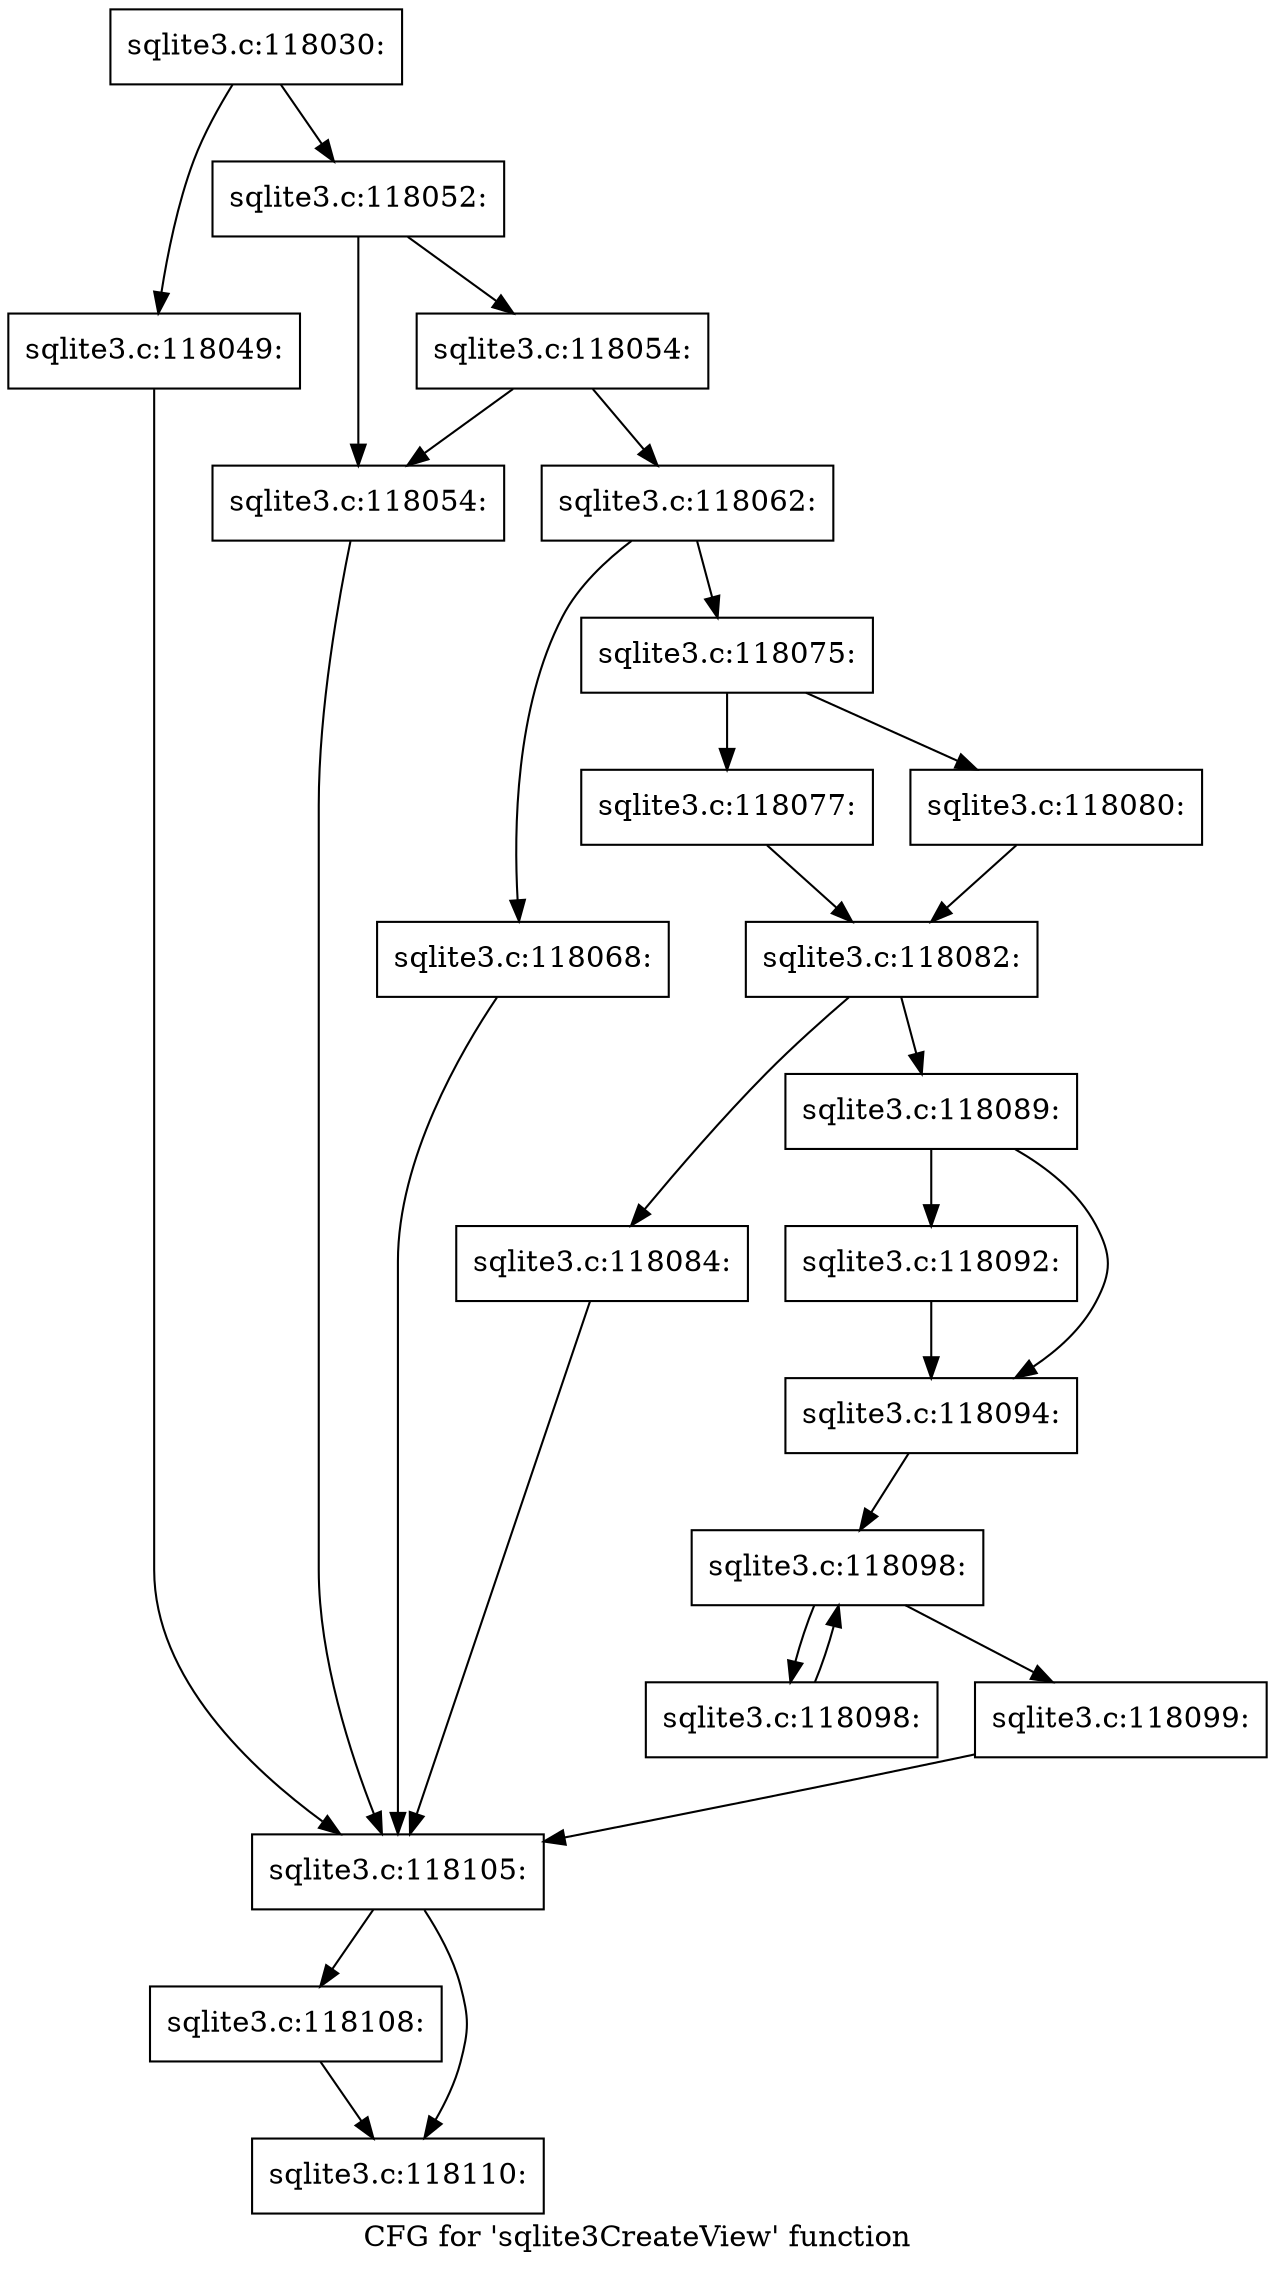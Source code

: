 digraph "CFG for 'sqlite3CreateView' function" {
	label="CFG for 'sqlite3CreateView' function";

	Node0x55c0f9233d40 [shape=record,label="{sqlite3.c:118030:}"];
	Node0x55c0f9233d40 -> Node0x55c0f7efa4a0;
	Node0x55c0f9233d40 -> Node0x55c0f7efa4f0;
	Node0x55c0f7efa4a0 [shape=record,label="{sqlite3.c:118049:}"];
	Node0x55c0f7efa4a0 -> Node0x55c0f7ef3be0;
	Node0x55c0f7efa4f0 [shape=record,label="{sqlite3.c:118052:}"];
	Node0x55c0f7efa4f0 -> Node0x55c0f7efb9a0;
	Node0x55c0f7efa4f0 -> Node0x55c0f7efbf30;
	Node0x55c0f7efbf30 [shape=record,label="{sqlite3.c:118054:}"];
	Node0x55c0f7efbf30 -> Node0x55c0f7efb9a0;
	Node0x55c0f7efbf30 -> Node0x55c0f7efbee0;
	Node0x55c0f7efb9a0 [shape=record,label="{sqlite3.c:118054:}"];
	Node0x55c0f7efb9a0 -> Node0x55c0f7ef3be0;
	Node0x55c0f7efbee0 [shape=record,label="{sqlite3.c:118062:}"];
	Node0x55c0f7efbee0 -> Node0x55c0f7efd410;
	Node0x55c0f7efbee0 -> Node0x55c0f7efd500;
	Node0x55c0f7efd410 [shape=record,label="{sqlite3.c:118068:}"];
	Node0x55c0f7efd410 -> Node0x55c0f7ef3be0;
	Node0x55c0f7efd500 [shape=record,label="{sqlite3.c:118075:}"];
	Node0x55c0f7efd500 -> Node0x55c0f60b36f0;
	Node0x55c0f7efd500 -> Node0x55c0f7efe330;
	Node0x55c0f60b36f0 [shape=record,label="{sqlite3.c:118077:}"];
	Node0x55c0f60b36f0 -> Node0x55c0f7efdca0;
	Node0x55c0f7efe330 [shape=record,label="{sqlite3.c:118080:}"];
	Node0x55c0f7efe330 -> Node0x55c0f7efdca0;
	Node0x55c0f7efdca0 [shape=record,label="{sqlite3.c:118082:}"];
	Node0x55c0f7efdca0 -> Node0x55c0f7eff980;
	Node0x55c0f7efdca0 -> Node0x55c0f7eff9d0;
	Node0x55c0f7eff980 [shape=record,label="{sqlite3.c:118084:}"];
	Node0x55c0f7eff980 -> Node0x55c0f7ef3be0;
	Node0x55c0f7eff9d0 [shape=record,label="{sqlite3.c:118089:}"];
	Node0x55c0f7eff9d0 -> Node0x55c0f7f002d0;
	Node0x55c0f7eff9d0 -> Node0x55c0f7f00320;
	Node0x55c0f7f002d0 [shape=record,label="{sqlite3.c:118092:}"];
	Node0x55c0f7f002d0 -> Node0x55c0f7f00320;
	Node0x55c0f7f00320 [shape=record,label="{sqlite3.c:118094:}"];
	Node0x55c0f7f00320 -> Node0x55c0f7f01b00;
	Node0x55c0f7f01b00 [shape=record,label="{sqlite3.c:118098:}"];
	Node0x55c0f7f01b00 -> Node0x55c0f7f02300;
	Node0x55c0f7f01b00 -> Node0x55c0f7f01c60;
	Node0x55c0f7f02300 [shape=record,label="{sqlite3.c:118098:}"];
	Node0x55c0f7f02300 -> Node0x55c0f7f01b00;
	Node0x55c0f7f01c60 [shape=record,label="{sqlite3.c:118099:}"];
	Node0x55c0f7f01c60 -> Node0x55c0f7ef3be0;
	Node0x55c0f7ef3be0 [shape=record,label="{sqlite3.c:118105:}"];
	Node0x55c0f7ef3be0 -> Node0x55c0f7f030f0;
	Node0x55c0f7ef3be0 -> Node0x55c0f7f035c0;
	Node0x55c0f7f030f0 [shape=record,label="{sqlite3.c:118108:}"];
	Node0x55c0f7f030f0 -> Node0x55c0f7f035c0;
	Node0x55c0f7f035c0 [shape=record,label="{sqlite3.c:118110:}"];
}
